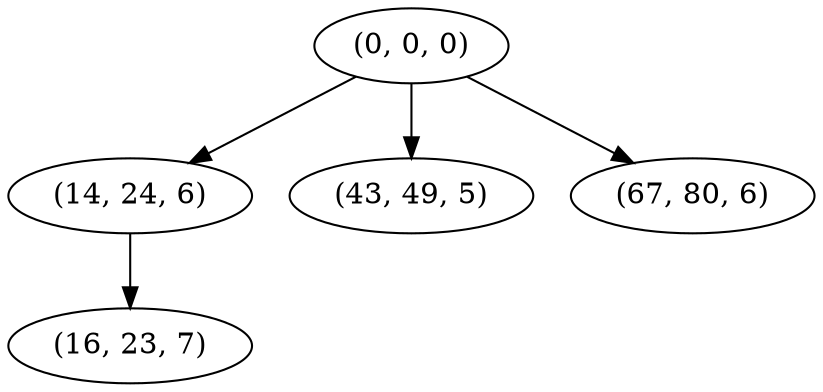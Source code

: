digraph tree {
    "(0, 0, 0)";
    "(14, 24, 6)";
    "(16, 23, 7)";
    "(43, 49, 5)";
    "(67, 80, 6)";
    "(0, 0, 0)" -> "(14, 24, 6)";
    "(0, 0, 0)" -> "(43, 49, 5)";
    "(0, 0, 0)" -> "(67, 80, 6)";
    "(14, 24, 6)" -> "(16, 23, 7)";
}
